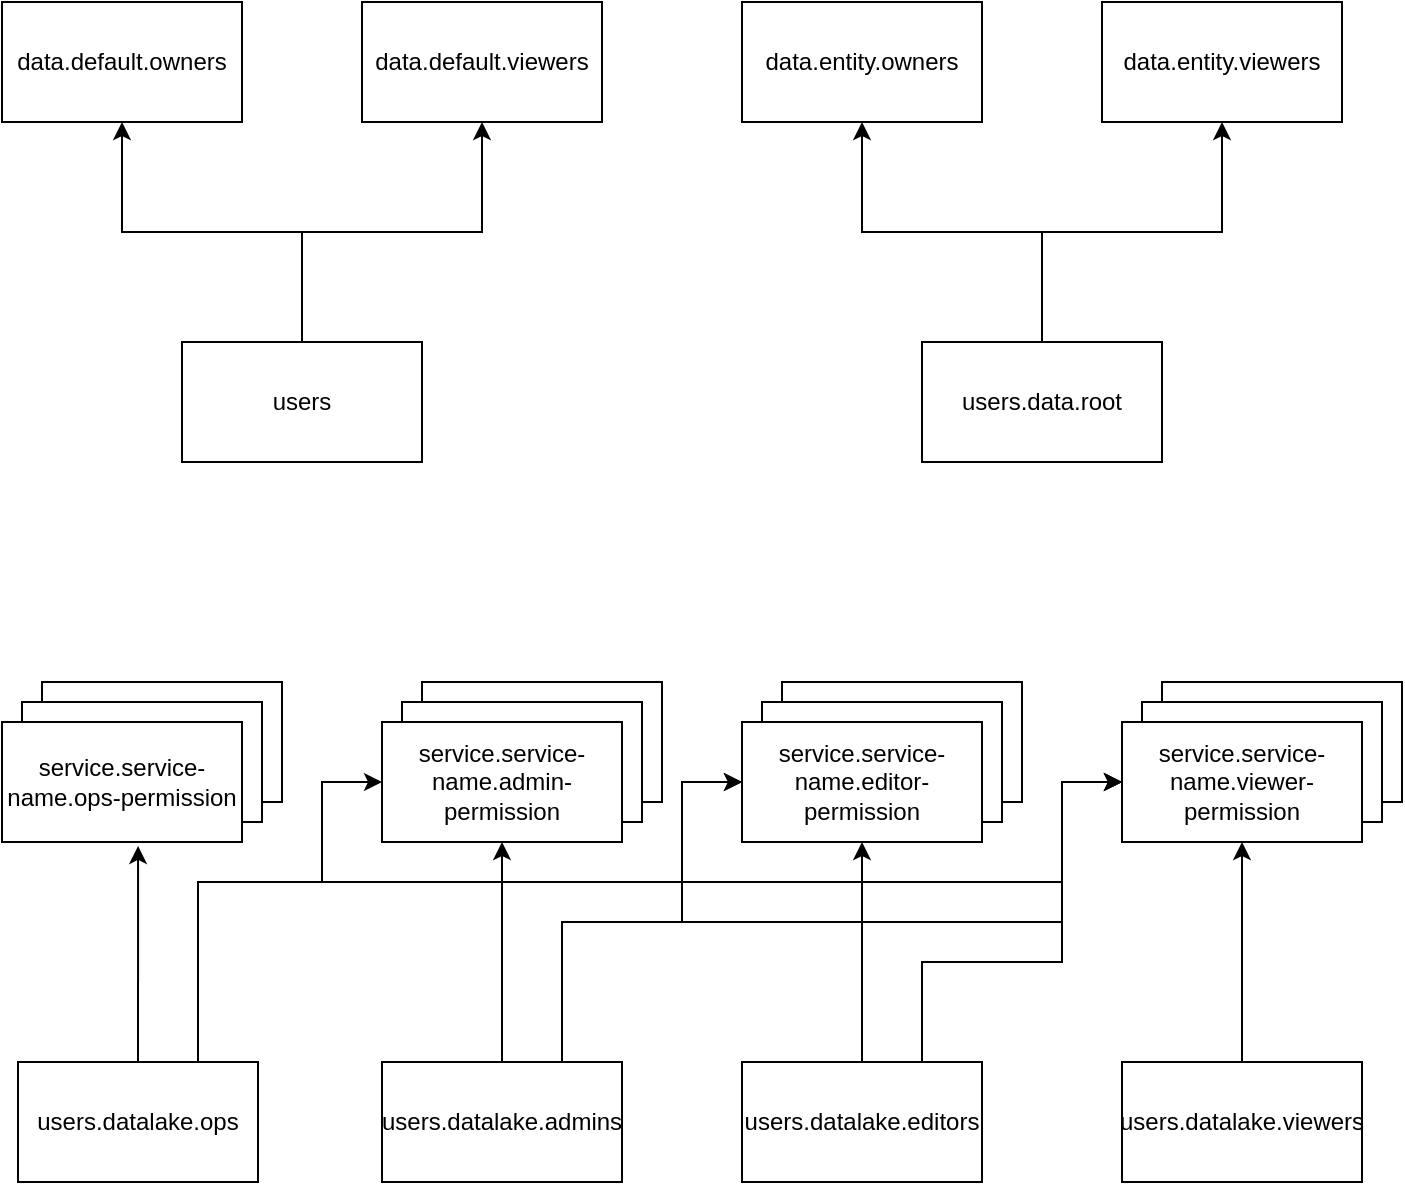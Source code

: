 <mxfile version="13.9.6" type="device"><diagram id="SrCxriBaQobQ2-UMwoLN" name="Page-1"><mxGraphModel dx="1875" dy="885" grid="1" gridSize="10" guides="1" tooltips="1" connect="1" arrows="1" fold="1" page="1" pageScale="1" pageWidth="1100" pageHeight="850" math="0" shadow="0"><root><mxCell id="0"/><mxCell id="1" parent="0"/><mxCell id="ZTIbn4YMEZmo5yB5drlJ-2" value="data.default.owners" style="rounded=0;whiteSpace=wrap;html=1;" parent="1" vertex="1"><mxGeometry x="190" y="130" width="120" height="60" as="geometry"/></mxCell><mxCell id="ZTIbn4YMEZmo5yB5drlJ-3" value="data.default.viewers" style="rounded=0;whiteSpace=wrap;html=1;" parent="1" vertex="1"><mxGeometry x="370" y="130" width="120" height="60" as="geometry"/></mxCell><mxCell id="ZTIbn4YMEZmo5yB5drlJ-43" style="edgeStyle=orthogonalEdgeStyle;rounded=0;orthogonalLoop=1;jettySize=auto;html=1;exitX=0.5;exitY=0;exitDx=0;exitDy=0;entryX=0.5;entryY=1;entryDx=0;entryDy=0;" parent="1" source="ZTIbn4YMEZmo5yB5drlJ-4" target="ZTIbn4YMEZmo5yB5drlJ-2" edge="1"><mxGeometry relative="1" as="geometry"/></mxCell><mxCell id="ZTIbn4YMEZmo5yB5drlJ-44" style="edgeStyle=orthogonalEdgeStyle;rounded=0;orthogonalLoop=1;jettySize=auto;html=1;exitX=0.5;exitY=0;exitDx=0;exitDy=0;entryX=0.5;entryY=1;entryDx=0;entryDy=0;" parent="1" source="ZTIbn4YMEZmo5yB5drlJ-4" target="ZTIbn4YMEZmo5yB5drlJ-3" edge="1"><mxGeometry relative="1" as="geometry"/></mxCell><mxCell id="ZTIbn4YMEZmo5yB5drlJ-4" value="users" style="rounded=0;whiteSpace=wrap;html=1;" parent="1" vertex="1"><mxGeometry x="280" y="300" width="120" height="60" as="geometry"/></mxCell><mxCell id="ZTIbn4YMEZmo5yB5drlJ-11" value="" style="group" parent="1" vertex="1" connectable="0"><mxGeometry x="190" y="470" width="140" height="80" as="geometry"/></mxCell><mxCell id="ZTIbn4YMEZmo5yB5drlJ-5" value="service.service-name.permission" style="rounded=0;whiteSpace=wrap;html=1;" parent="ZTIbn4YMEZmo5yB5drlJ-11" vertex="1"><mxGeometry x="20" width="120" height="60" as="geometry"/></mxCell><mxCell id="ZTIbn4YMEZmo5yB5drlJ-6" value="service.service-name.permission" style="rounded=0;whiteSpace=wrap;html=1;" parent="ZTIbn4YMEZmo5yB5drlJ-11" vertex="1"><mxGeometry x="10" y="10" width="120" height="60" as="geometry"/></mxCell><mxCell id="ZTIbn4YMEZmo5yB5drlJ-7" value="service.service-name.ops-permission" style="rounded=0;whiteSpace=wrap;html=1;" parent="ZTIbn4YMEZmo5yB5drlJ-11" vertex="1"><mxGeometry y="20" width="120" height="60" as="geometry"/></mxCell><mxCell id="ZTIbn4YMEZmo5yB5drlJ-12" value="" style="group" parent="1" vertex="1" connectable="0"><mxGeometry x="380" y="470" width="140" height="80" as="geometry"/></mxCell><mxCell id="ZTIbn4YMEZmo5yB5drlJ-13" value="service.service-name.permission" style="rounded=0;whiteSpace=wrap;html=1;" parent="ZTIbn4YMEZmo5yB5drlJ-12" vertex="1"><mxGeometry x="20" width="120" height="60" as="geometry"/></mxCell><mxCell id="ZTIbn4YMEZmo5yB5drlJ-14" value="service.service-name.permission" style="rounded=0;whiteSpace=wrap;html=1;" parent="ZTIbn4YMEZmo5yB5drlJ-12" vertex="1"><mxGeometry x="10" y="10" width="120" height="60" as="geometry"/></mxCell><mxCell id="ZTIbn4YMEZmo5yB5drlJ-15" value="service.service-name.admin-permission" style="rounded=0;whiteSpace=wrap;html=1;" parent="ZTIbn4YMEZmo5yB5drlJ-12" vertex="1"><mxGeometry y="20" width="120" height="60" as="geometry"/></mxCell><mxCell id="ZTIbn4YMEZmo5yB5drlJ-21" value="" style="group" parent="1" vertex="1" connectable="0"><mxGeometry x="560" y="470" width="140" height="80" as="geometry"/></mxCell><mxCell id="ZTIbn4YMEZmo5yB5drlJ-22" value="service.service-name.permission" style="rounded=0;whiteSpace=wrap;html=1;" parent="ZTIbn4YMEZmo5yB5drlJ-21" vertex="1"><mxGeometry x="20" width="120" height="60" as="geometry"/></mxCell><mxCell id="ZTIbn4YMEZmo5yB5drlJ-23" value="service.service-name.permission" style="rounded=0;whiteSpace=wrap;html=1;" parent="ZTIbn4YMEZmo5yB5drlJ-21" vertex="1"><mxGeometry x="10" y="10" width="120" height="60" as="geometry"/></mxCell><mxCell id="ZTIbn4YMEZmo5yB5drlJ-24" value="service.service-name.editor-permission" style="rounded=0;whiteSpace=wrap;html=1;" parent="ZTIbn4YMEZmo5yB5drlJ-21" vertex="1"><mxGeometry y="20" width="120" height="60" as="geometry"/></mxCell><mxCell id="ZTIbn4YMEZmo5yB5drlJ-30" value="" style="group" parent="1" vertex="1" connectable="0"><mxGeometry x="750" y="470" width="140" height="80" as="geometry"/></mxCell><mxCell id="ZTIbn4YMEZmo5yB5drlJ-31" value="service.service-name.permission" style="rounded=0;whiteSpace=wrap;html=1;" parent="ZTIbn4YMEZmo5yB5drlJ-30" vertex="1"><mxGeometry x="20" width="120" height="60" as="geometry"/></mxCell><mxCell id="ZTIbn4YMEZmo5yB5drlJ-32" value="service.service-name.permission" style="rounded=0;whiteSpace=wrap;html=1;" parent="ZTIbn4YMEZmo5yB5drlJ-30" vertex="1"><mxGeometry x="10" y="10" width="120" height="60" as="geometry"/></mxCell><mxCell id="ZTIbn4YMEZmo5yB5drlJ-33" value="service.service-name.viewer-permission" style="rounded=0;whiteSpace=wrap;html=1;" parent="ZTIbn4YMEZmo5yB5drlJ-30" vertex="1"><mxGeometry y="20" width="120" height="60" as="geometry"/></mxCell><mxCell id="ZTIbn4YMEZmo5yB5drlJ-36" value="data.entity.viewers" style="rounded=0;whiteSpace=wrap;html=1;" parent="1" vertex="1"><mxGeometry x="740" y="130" width="120" height="60" as="geometry"/></mxCell><mxCell id="ZTIbn4YMEZmo5yB5drlJ-46" style="edgeStyle=orthogonalEdgeStyle;rounded=0;orthogonalLoop=1;jettySize=auto;html=1;exitX=0.5;exitY=0;exitDx=0;exitDy=0;entryX=0.567;entryY=1.033;entryDx=0;entryDy=0;entryPerimeter=0;" parent="1" source="ZTIbn4YMEZmo5yB5drlJ-45" target="ZTIbn4YMEZmo5yB5drlJ-7" edge="1"><mxGeometry relative="1" as="geometry"/></mxCell><mxCell id="ZTIbn4YMEZmo5yB5drlJ-59" style="edgeStyle=orthogonalEdgeStyle;rounded=0;orthogonalLoop=1;jettySize=auto;html=1;exitX=0.75;exitY=0;exitDx=0;exitDy=0;entryX=0;entryY=0.5;entryDx=0;entryDy=0;" parent="1" source="ZTIbn4YMEZmo5yB5drlJ-45" target="ZTIbn4YMEZmo5yB5drlJ-15" edge="1"><mxGeometry relative="1" as="geometry"><Array as="points"><mxPoint x="288" y="570"/><mxPoint x="350" y="570"/><mxPoint x="350" y="520"/></Array></mxGeometry></mxCell><mxCell id="ZTIbn4YMEZmo5yB5drlJ-60" style="edgeStyle=orthogonalEdgeStyle;rounded=0;orthogonalLoop=1;jettySize=auto;html=1;exitX=0.75;exitY=0;exitDx=0;exitDy=0;entryX=0;entryY=0.5;entryDx=0;entryDy=0;" parent="1" source="ZTIbn4YMEZmo5yB5drlJ-45" target="ZTIbn4YMEZmo5yB5drlJ-24" edge="1"><mxGeometry relative="1" as="geometry"><Array as="points"><mxPoint x="288" y="570"/><mxPoint x="530" y="570"/><mxPoint x="530" y="520"/></Array></mxGeometry></mxCell><mxCell id="ZTIbn4YMEZmo5yB5drlJ-61" style="edgeStyle=orthogonalEdgeStyle;rounded=0;orthogonalLoop=1;jettySize=auto;html=1;exitX=0.75;exitY=0;exitDx=0;exitDy=0;entryX=0;entryY=0.5;entryDx=0;entryDy=0;" parent="1" source="ZTIbn4YMEZmo5yB5drlJ-45" target="ZTIbn4YMEZmo5yB5drlJ-33" edge="1"><mxGeometry relative="1" as="geometry"><Array as="points"><mxPoint x="288" y="570"/><mxPoint x="720" y="570"/><mxPoint x="720" y="520"/></Array></mxGeometry></mxCell><mxCell id="ZTIbn4YMEZmo5yB5drlJ-45" value="users.datalake.ops" style="rounded=0;whiteSpace=wrap;html=1;" parent="1" vertex="1"><mxGeometry x="198" y="660" width="120" height="60" as="geometry"/></mxCell><mxCell id="ZTIbn4YMEZmo5yB5drlJ-48" style="edgeStyle=orthogonalEdgeStyle;rounded=0;orthogonalLoop=1;jettySize=auto;html=1;exitX=0.5;exitY=0;exitDx=0;exitDy=0;entryX=0.5;entryY=1;entryDx=0;entryDy=0;" parent="1" source="ZTIbn4YMEZmo5yB5drlJ-47" target="ZTIbn4YMEZmo5yB5drlJ-15" edge="1"><mxGeometry relative="1" as="geometry"/></mxCell><mxCell id="ZTIbn4YMEZmo5yB5drlJ-57" style="edgeStyle=orthogonalEdgeStyle;rounded=0;orthogonalLoop=1;jettySize=auto;html=1;exitX=0.75;exitY=0;exitDx=0;exitDy=0;entryX=0;entryY=0.5;entryDx=0;entryDy=0;" parent="1" source="ZTIbn4YMEZmo5yB5drlJ-47" target="ZTIbn4YMEZmo5yB5drlJ-24" edge="1"><mxGeometry relative="1" as="geometry"><Array as="points"><mxPoint x="470" y="590"/><mxPoint x="530" y="590"/><mxPoint x="530" y="520"/></Array></mxGeometry></mxCell><mxCell id="ZTIbn4YMEZmo5yB5drlJ-62" style="edgeStyle=orthogonalEdgeStyle;rounded=0;orthogonalLoop=1;jettySize=auto;html=1;exitX=0.75;exitY=0;exitDx=0;exitDy=0;entryX=0;entryY=0.5;entryDx=0;entryDy=0;" parent="1" source="ZTIbn4YMEZmo5yB5drlJ-47" target="ZTIbn4YMEZmo5yB5drlJ-33" edge="1"><mxGeometry relative="1" as="geometry"><Array as="points"><mxPoint x="470" y="590"/><mxPoint x="720" y="590"/><mxPoint x="720" y="520"/></Array></mxGeometry></mxCell><mxCell id="ZTIbn4YMEZmo5yB5drlJ-47" value="users.datalake.admins" style="rounded=0;whiteSpace=wrap;html=1;" parent="1" vertex="1"><mxGeometry x="380" y="660" width="120" height="60" as="geometry"/></mxCell><mxCell id="ZTIbn4YMEZmo5yB5drlJ-50" style="edgeStyle=orthogonalEdgeStyle;rounded=0;orthogonalLoop=1;jettySize=auto;html=1;exitX=0.5;exitY=0;exitDx=0;exitDy=0;entryX=0.5;entryY=1;entryDx=0;entryDy=0;" parent="1" source="ZTIbn4YMEZmo5yB5drlJ-49" target="ZTIbn4YMEZmo5yB5drlJ-24" edge="1"><mxGeometry relative="1" as="geometry"/></mxCell><mxCell id="ZTIbn4YMEZmo5yB5drlJ-58" style="edgeStyle=orthogonalEdgeStyle;rounded=0;orthogonalLoop=1;jettySize=auto;html=1;exitX=0.75;exitY=0;exitDx=0;exitDy=0;entryX=0;entryY=0.5;entryDx=0;entryDy=0;" parent="1" source="ZTIbn4YMEZmo5yB5drlJ-49" target="ZTIbn4YMEZmo5yB5drlJ-33" edge="1"><mxGeometry relative="1" as="geometry"><Array as="points"><mxPoint x="650" y="610"/><mxPoint x="720" y="610"/><mxPoint x="720" y="520"/></Array></mxGeometry></mxCell><mxCell id="ZTIbn4YMEZmo5yB5drlJ-49" value="users.datalake.editors" style="rounded=0;whiteSpace=wrap;html=1;" parent="1" vertex="1"><mxGeometry x="560" y="660" width="120" height="60" as="geometry"/></mxCell><mxCell id="ZTIbn4YMEZmo5yB5drlJ-52" style="edgeStyle=orthogonalEdgeStyle;rounded=0;orthogonalLoop=1;jettySize=auto;html=1;exitX=0.5;exitY=0;exitDx=0;exitDy=0;entryX=0.5;entryY=1;entryDx=0;entryDy=0;" parent="1" source="ZTIbn4YMEZmo5yB5drlJ-51" target="ZTIbn4YMEZmo5yB5drlJ-33" edge="1"><mxGeometry relative="1" as="geometry"/></mxCell><mxCell id="ZTIbn4YMEZmo5yB5drlJ-51" value="users.datalake.viewers" style="rounded=0;whiteSpace=wrap;html=1;" parent="1" vertex="1"><mxGeometry x="750" y="660" width="120" height="60" as="geometry"/></mxCell><mxCell id="ZTIbn4YMEZmo5yB5drlJ-64" style="edgeStyle=orthogonalEdgeStyle;rounded=0;orthogonalLoop=1;jettySize=auto;html=1;exitX=0.5;exitY=0;exitDx=0;exitDy=0;entryX=0.5;entryY=1;entryDx=0;entryDy=0;" parent="1" source="ZTIbn4YMEZmo5yB5drlJ-63" edge="1" target="ZTIbn4YMEZmo5yB5drlJ-67"><mxGeometry relative="1" as="geometry"><mxPoint x="610" y="210" as="targetPoint"/></mxGeometry></mxCell><mxCell id="ZTIbn4YMEZmo5yB5drlJ-65" style="edgeStyle=orthogonalEdgeStyle;rounded=0;orthogonalLoop=1;jettySize=auto;html=1;exitX=0.5;exitY=0;exitDx=0;exitDy=0;entryX=0.5;entryY=1;entryDx=0;entryDy=0;" parent="1" source="ZTIbn4YMEZmo5yB5drlJ-63" target="ZTIbn4YMEZmo5yB5drlJ-36" edge="1"><mxGeometry relative="1" as="geometry"/></mxCell><mxCell id="ZTIbn4YMEZmo5yB5drlJ-63" value="users.data.root" style="rounded=0;whiteSpace=wrap;html=1;" parent="1" vertex="1"><mxGeometry x="650" y="300" width="120" height="60" as="geometry"/></mxCell><mxCell id="ZTIbn4YMEZmo5yB5drlJ-67" value="data.entity.owners" style="rounded=0;whiteSpace=wrap;html=1;" parent="1" vertex="1"><mxGeometry x="560" y="130" width="120" height="60" as="geometry"/></mxCell></root></mxGraphModel></diagram></mxfile>